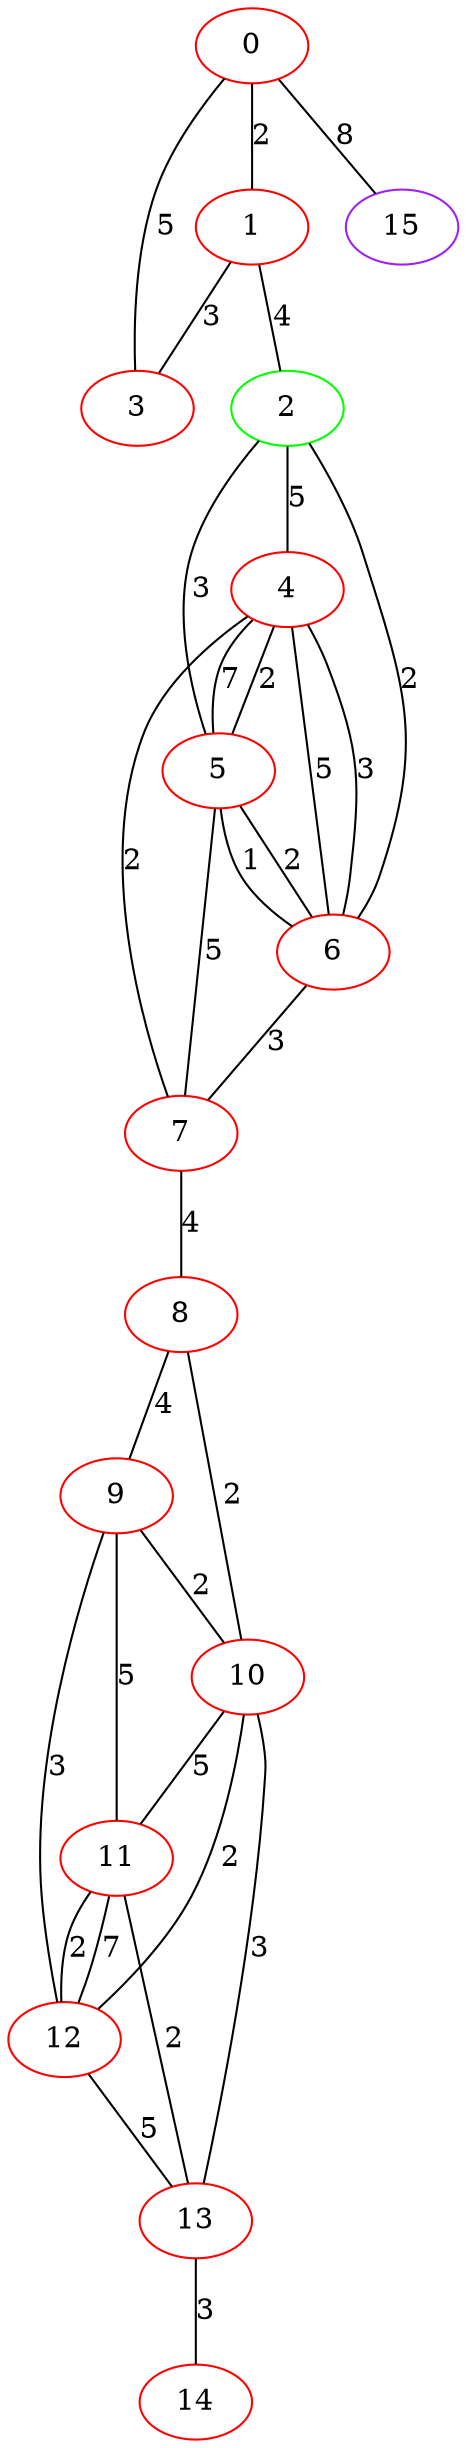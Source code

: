 graph "" {
0 [color=red, weight=1];
1 [color=red, weight=1];
2 [color=green, weight=2];
3 [color=red, weight=1];
4 [color=red, weight=1];
5 [color=red, weight=1];
6 [color=red, weight=1];
7 [color=red, weight=1];
8 [color=red, weight=1];
9 [color=red, weight=1];
10 [color=red, weight=1];
11 [color=red, weight=1];
12 [color=red, weight=1];
13 [color=red, weight=1];
14 [color=red, weight=1];
15 [color=purple, weight=4];
0 -- 1  [key=0, label=2];
0 -- 3  [key=0, label=5];
0 -- 15  [key=0, label=8];
1 -- 2  [key=0, label=4];
1 -- 3  [key=0, label=3];
2 -- 4  [key=0, label=5];
2 -- 5  [key=0, label=3];
2 -- 6  [key=0, label=2];
4 -- 5  [key=0, label=7];
4 -- 5  [key=1, label=2];
4 -- 6  [key=0, label=5];
4 -- 6  [key=1, label=3];
4 -- 7  [key=0, label=2];
5 -- 6  [key=0, label=2];
5 -- 6  [key=1, label=1];
5 -- 7  [key=0, label=5];
6 -- 7  [key=0, label=3];
7 -- 8  [key=0, label=4];
8 -- 9  [key=0, label=4];
8 -- 10  [key=0, label=2];
9 -- 10  [key=0, label=2];
9 -- 11  [key=0, label=5];
9 -- 12  [key=0, label=3];
10 -- 11  [key=0, label=5];
10 -- 12  [key=0, label=2];
10 -- 13  [key=0, label=3];
11 -- 12  [key=0, label=7];
11 -- 12  [key=1, label=2];
11 -- 13  [key=0, label=2];
12 -- 13  [key=0, label=5];
13 -- 14  [key=0, label=3];
}
